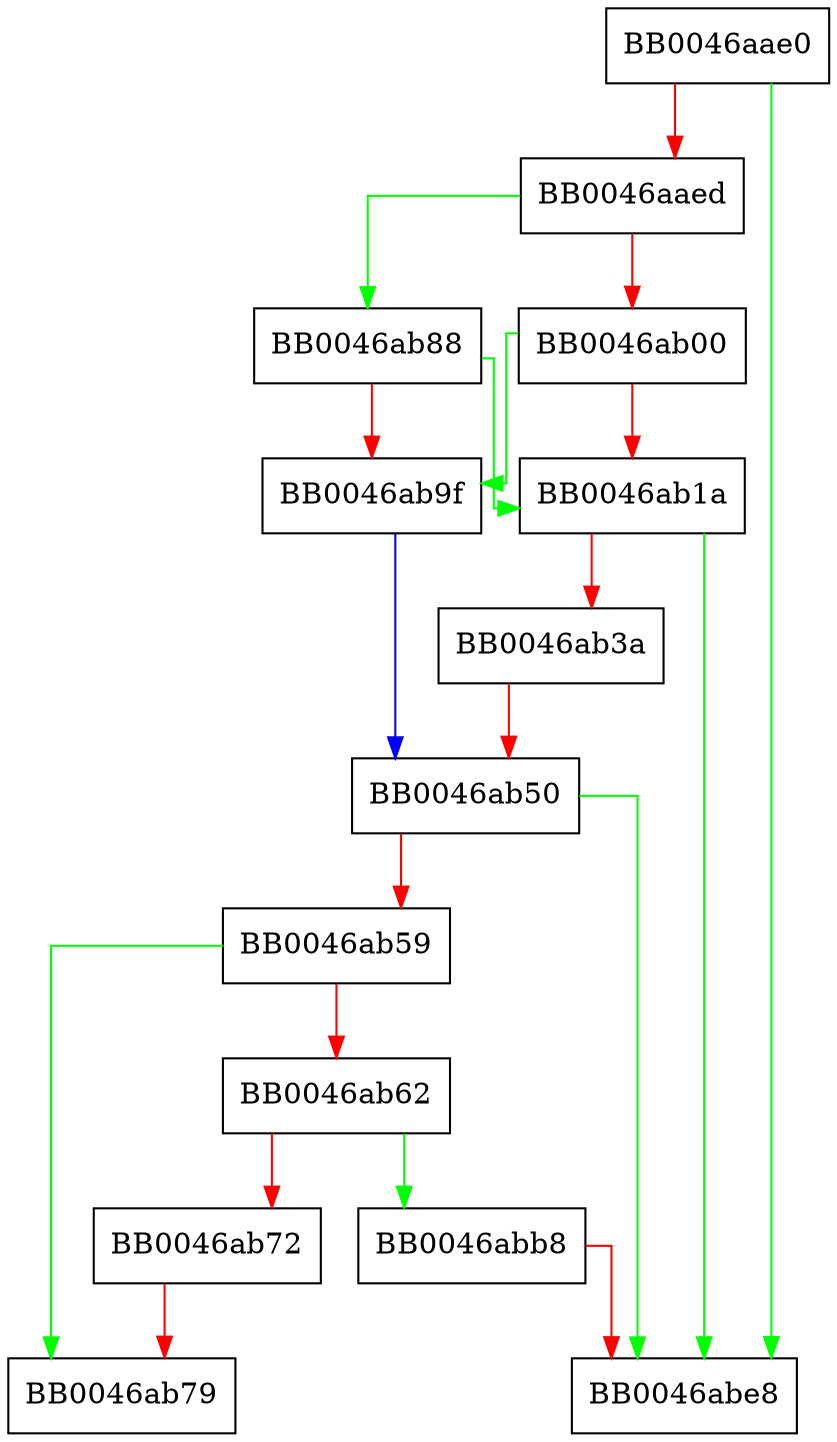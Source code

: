 digraph app_load_config_modules {
  node [shape="box"];
  graph [splines=ortho];
  BB0046aae0 -> BB0046abe8 [color="green"];
  BB0046aae0 -> BB0046aaed [color="red"];
  BB0046aaed -> BB0046ab88 [color="green"];
  BB0046aaed -> BB0046ab00 [color="red"];
  BB0046ab00 -> BB0046ab9f [color="green"];
  BB0046ab00 -> BB0046ab1a [color="red"];
  BB0046ab1a -> BB0046abe8 [color="green"];
  BB0046ab1a -> BB0046ab3a [color="red"];
  BB0046ab3a -> BB0046ab50 [color="red"];
  BB0046ab50 -> BB0046abe8 [color="green"];
  BB0046ab50 -> BB0046ab59 [color="red"];
  BB0046ab59 -> BB0046ab79 [color="green"];
  BB0046ab59 -> BB0046ab62 [color="red"];
  BB0046ab62 -> BB0046abb8 [color="green"];
  BB0046ab62 -> BB0046ab72 [color="red"];
  BB0046ab72 -> BB0046ab79 [color="red"];
  BB0046ab88 -> BB0046ab1a [color="green"];
  BB0046ab88 -> BB0046ab9f [color="red"];
  BB0046ab9f -> BB0046ab50 [color="blue"];
  BB0046abb8 -> BB0046abe8 [color="red"];
}